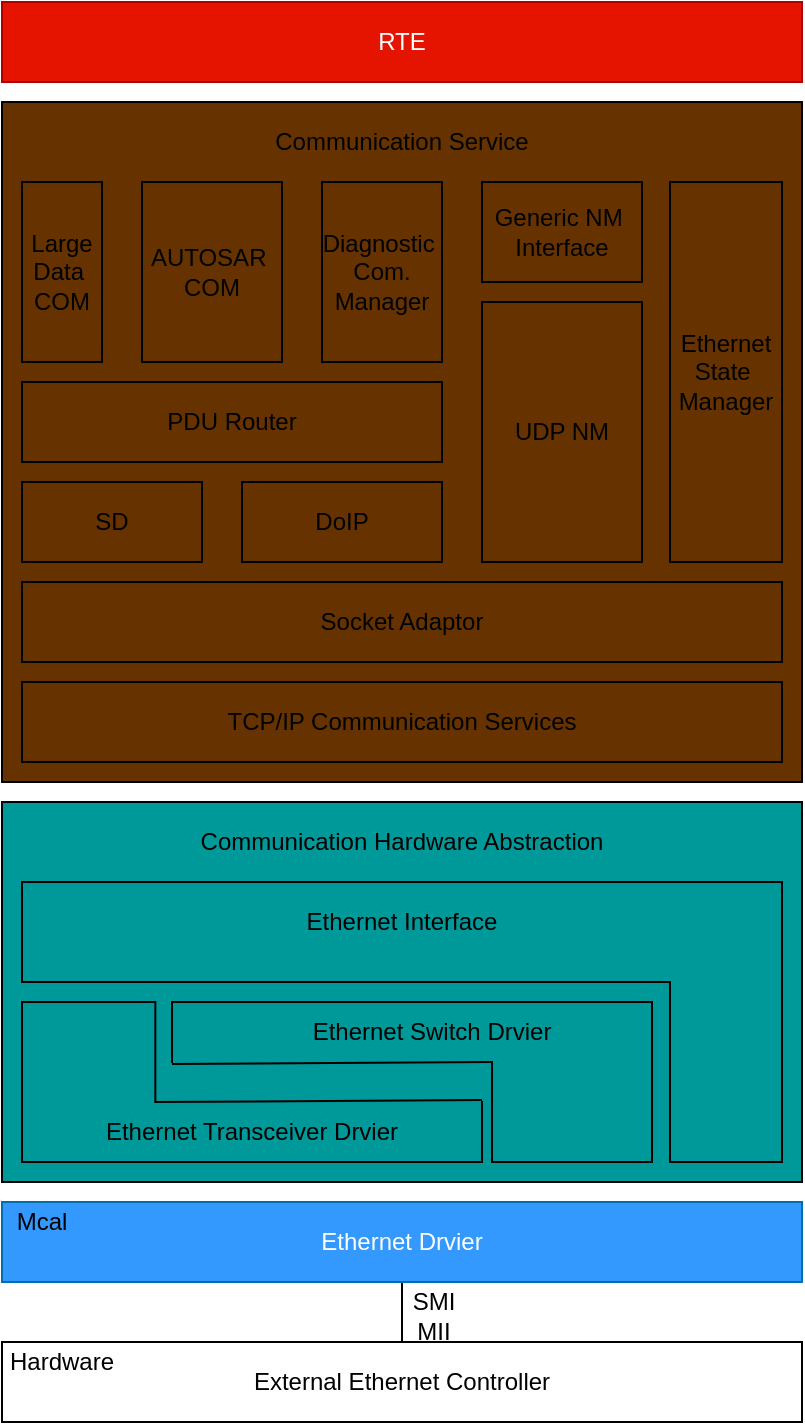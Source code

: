 <mxfile>
    <diagram id="7iLojW676JwXWUaHXiUE" name="Page-1">
        <mxGraphModel dx="916" dy="1878" grid="1" gridSize="10" guides="1" tooltips="1" connect="1" arrows="1" fold="1" page="1" pageScale="1" pageWidth="827" pageHeight="1169" math="0" shadow="0">
            <root>
                <mxCell id="0"/>
                <mxCell id="1" parent="0"/>
                <mxCell id="73" value="" style="rounded=0;whiteSpace=wrap;html=1;fillColor=#009999;" parent="1" vertex="1">
                    <mxGeometry x="80" y="120" width="400" height="190" as="geometry"/>
                </mxCell>
                <mxCell id="8" style="edgeStyle=orthogonalEdgeStyle;rounded=0;orthogonalLoop=1;jettySize=auto;html=1;exitX=0.5;exitY=1;exitDx=0;exitDy=0;entryX=0.5;entryY=0;entryDx=0;entryDy=0;endArrow=none;endFill=0;" parent="1" source="2" target="5" edge="1">
                    <mxGeometry relative="1" as="geometry"/>
                </mxCell>
                <mxCell id="2" value="&lt;span&gt;Ethernet Drvier&lt;/span&gt;" style="rounded=0;whiteSpace=wrap;html=1;strokeColor=#006EAF;fontColor=#ffffff;fillColor=#3399FF;" parent="1" vertex="1">
                    <mxGeometry x="80" y="320" width="400" height="40" as="geometry"/>
                </mxCell>
                <mxCell id="3" value="Mcal" style="text;html=1;strokeColor=none;fillColor=none;align=center;verticalAlign=middle;whiteSpace=wrap;rounded=0;" parent="1" vertex="1">
                    <mxGeometry x="80" y="320" width="40" height="20" as="geometry"/>
                </mxCell>
                <mxCell id="5" value="External Ethernet Controller" style="rounded=0;whiteSpace=wrap;html=1;" parent="1" vertex="1">
                    <mxGeometry x="80" y="390" width="400" height="40" as="geometry"/>
                </mxCell>
                <mxCell id="6" value="Hardware" style="text;html=1;strokeColor=none;fillColor=none;align=center;verticalAlign=middle;whiteSpace=wrap;rounded=0;" parent="1" vertex="1">
                    <mxGeometry x="90" y="390" width="40" height="20" as="geometry"/>
                </mxCell>
                <mxCell id="9" value="SMI MII" style="text;html=1;strokeColor=none;fillColor=none;align=center;verticalAlign=middle;whiteSpace=wrap;rounded=0;" parent="1" vertex="1">
                    <mxGeometry x="276" y="367" width="40" height="20" as="geometry"/>
                </mxCell>
                <mxCell id="12" value="" style="rounded=0;whiteSpace=wrap;html=1;fillColor=#663300;" parent="1" vertex="1">
                    <mxGeometry x="80" y="-230" width="400" height="340" as="geometry"/>
                </mxCell>
                <mxCell id="62" value="" style="group;rotation=-180;" parent="1" vertex="1" connectable="0">
                    <mxGeometry x="165" y="220" width="260" height="80.0" as="geometry"/>
                </mxCell>
                <mxCell id="61" value="" style="endArrow=none;html=1;entryX=1;entryY=0;entryDx=0;entryDy=0;exitX=0;exitY=0;exitDx=0;exitDy=0;" parent="62" source="60" edge="1">
                    <mxGeometry width="50" height="50" relative="1" as="geometry">
                        <mxPoint x="159" y="31" as="sourcePoint"/>
                        <mxPoint y="31" as="targetPoint"/>
                    </mxGeometry>
                </mxCell>
                <mxCell id="65" value="" style="group" parent="62" vertex="1" connectable="0">
                    <mxGeometry y="-1.421e-14" width="240" height="80.0" as="geometry"/>
                </mxCell>
                <mxCell id="59" value="" style="shape=partialRectangle;whiteSpace=wrap;html=1;bottom=1;right=1;left=1;top=0;fillColor=none;routingCenterX=-0.5;rotation=-180;flipV=0;" parent="65" vertex="1">
                    <mxGeometry y="1.421e-14" width="240" height="30" as="geometry"/>
                </mxCell>
                <mxCell id="60" value="" style="shape=partialRectangle;whiteSpace=wrap;html=1;bottom=1;right=1;left=1;top=0;fillColor=none;routingCenterX=-0.5;rotation=-360;" parent="65" vertex="1">
                    <mxGeometry x="160" y="30.0" width="80" height="50" as="geometry"/>
                </mxCell>
                <mxCell id="63" value="Ethernet Switch Drvier" style="text;html=1;strokeColor=none;fillColor=none;align=center;verticalAlign=middle;whiteSpace=wrap;rounded=0;" parent="65" vertex="1">
                    <mxGeometry x="50" y="5.0" width="160" height="20" as="geometry"/>
                </mxCell>
                <mxCell id="64" value="" style="group;" parent="1" vertex="1" connectable="0">
                    <mxGeometry x="90" y="220" width="230" height="80" as="geometry"/>
                </mxCell>
                <mxCell id="54" value="&lt;span&gt;Ethernet Transceiver Drvier&lt;/span&gt;" style="shape=partialRectangle;whiteSpace=wrap;html=1;bottom=1;right=1;left=1;top=0;fillColor=none;routingCenterX=-0.5;" parent="64" vertex="1">
                    <mxGeometry y="50" width="230" height="30" as="geometry"/>
                </mxCell>
                <mxCell id="55" value="" style="shape=partialRectangle;whiteSpace=wrap;html=1;bottom=1;right=1;left=1;top=0;fillColor=none;routingCenterX=-0.5;rotation=-180;" parent="64" vertex="1">
                    <mxGeometry width="66.67" height="50" as="geometry"/>
                </mxCell>
                <mxCell id="57" value="" style="endArrow=none;html=1;entryX=1;entryY=0;entryDx=0;entryDy=0;exitX=0;exitY=0;exitDx=0;exitDy=0;" parent="64" source="55" edge="1">
                    <mxGeometry width="50" height="50" relative="1" as="geometry">
                        <mxPoint x="77.625" y="49" as="sourcePoint"/>
                        <mxPoint x="230" y="49" as="targetPoint"/>
                    </mxGeometry>
                </mxCell>
                <mxCell id="66" value="" style="shape=partialRectangle;whiteSpace=wrap;html=1;bottom=1;right=1;left=1;top=0;fillColor=none;routingCenterX=-0.5;rotation=-180;" parent="1" vertex="1">
                    <mxGeometry x="90" y="160" width="380" height="50" as="geometry"/>
                </mxCell>
                <mxCell id="68" value="Ethernet Interface" style="text;html=1;strokeColor=none;fillColor=none;align=center;verticalAlign=middle;whiteSpace=wrap;rounded=0;" parent="1" vertex="1">
                    <mxGeometry x="220" y="170" width="120" height="20" as="geometry"/>
                </mxCell>
                <mxCell id="69" value="" style="shape=partialRectangle;whiteSpace=wrap;html=1;bottom=1;right=1;left=1;top=0;fillColor=none;routingCenterX=-0.5;" parent="1" vertex="1">
                    <mxGeometry x="414" y="210" width="56" height="90" as="geometry"/>
                </mxCell>
                <mxCell id="71" style="edgeStyle=orthogonalEdgeStyle;rounded=0;orthogonalLoop=1;jettySize=auto;html=1;exitX=1;exitY=0;exitDx=0;exitDy=0;endArrow=none;endFill=0;" parent="1" source="66" edge="1">
                    <mxGeometry relative="1" as="geometry">
                        <mxPoint x="414" y="210" as="targetPoint"/>
                        <Array as="points">
                            <mxPoint x="90" y="210"/>
                            <mxPoint x="90" y="210"/>
                        </Array>
                    </mxGeometry>
                </mxCell>
                <mxCell id="74" value="Communication Hardware Abstraction" style="text;html=1;strokeColor=none;fillColor=none;align=center;verticalAlign=middle;whiteSpace=wrap;rounded=0;" parent="1" vertex="1">
                    <mxGeometry x="165" y="130" width="230" height="20" as="geometry"/>
                </mxCell>
                <mxCell id="77" value="Communication Service" style="text;html=1;strokeColor=none;fillColor=none;align=center;verticalAlign=middle;whiteSpace=wrap;rounded=0;" parent="1" vertex="1">
                    <mxGeometry x="195" y="-220" width="170" height="20" as="geometry"/>
                </mxCell>
                <mxCell id="78" value="TCP/IP Communication Services" style="rounded=0;whiteSpace=wrap;html=1;fillColor=none;" parent="1" vertex="1">
                    <mxGeometry x="90" y="60" width="380" height="40" as="geometry"/>
                </mxCell>
                <mxCell id="79" value="Socket Adaptor" style="rounded=0;whiteSpace=wrap;html=1;fillColor=none;" parent="1" vertex="1">
                    <mxGeometry x="90" y="10" width="380" height="40" as="geometry"/>
                </mxCell>
                <mxCell id="80" value="PDU Router" style="rounded=0;whiteSpace=wrap;html=1;fillColor=none;" parent="1" vertex="1">
                    <mxGeometry x="90" y="-90" width="210" height="40" as="geometry"/>
                </mxCell>
                <mxCell id="81" value="&lt;div&gt;Large Data&amp;nbsp;&lt;/div&gt;&lt;div&gt;COM&lt;/div&gt;" style="rounded=0;whiteSpace=wrap;html=1;fillColor=none;" parent="1" vertex="1">
                    <mxGeometry x="90" y="-190" width="40" height="90" as="geometry"/>
                </mxCell>
                <mxCell id="82" value="&lt;div&gt;AUTOSAR&amp;nbsp;&lt;/div&gt;&lt;div&gt;COM&lt;/div&gt;" style="rounded=0;whiteSpace=wrap;html=1;fillColor=none;" parent="1" vertex="1">
                    <mxGeometry x="150" y="-190" width="70" height="90" as="geometry"/>
                </mxCell>
                <mxCell id="83" value="&lt;div&gt;Diagnostic&amp;nbsp;&lt;/div&gt;&lt;div&gt;Com. Manager&lt;/div&gt;" style="rounded=0;whiteSpace=wrap;html=1;fillColor=none;" parent="1" vertex="1">
                    <mxGeometry x="240" y="-190" width="60" height="90" as="geometry"/>
                </mxCell>
                <mxCell id="85" value="&lt;div&gt;Generic NM&amp;nbsp;&lt;/div&gt;&lt;div&gt;Interface&lt;/div&gt;" style="rounded=0;whiteSpace=wrap;html=1;fillColor=none;" parent="1" vertex="1">
                    <mxGeometry x="320" y="-190" width="80" height="50" as="geometry"/>
                </mxCell>
                <mxCell id="87" value="&lt;div&gt;Ethernet&lt;/div&gt;&lt;div&gt;State&amp;nbsp;&lt;/div&gt;&lt;div&gt;Manager&lt;/div&gt;" style="rounded=0;whiteSpace=wrap;html=1;fillColor=none;" parent="1" vertex="1">
                    <mxGeometry x="414" y="-190" width="56" height="190" as="geometry"/>
                </mxCell>
                <mxCell id="88" value="SD" style="rounded=0;whiteSpace=wrap;html=1;fillColor=none;" parent="1" vertex="1">
                    <mxGeometry x="90" y="-40" width="90" height="40" as="geometry"/>
                </mxCell>
                <mxCell id="89" value="DoIP" style="rounded=0;whiteSpace=wrap;html=1;fillColor=none;" parent="1" vertex="1">
                    <mxGeometry x="200" y="-40" width="100" height="40" as="geometry"/>
                </mxCell>
                <mxCell id="90" value="&lt;span&gt;UDP NM&lt;/span&gt;" style="rounded=0;whiteSpace=wrap;html=1;fillColor=#663300;" parent="1" vertex="1">
                    <mxGeometry x="320" y="-130" width="80" height="130" as="geometry"/>
                </mxCell>
                <mxCell id="91" value="RTE" style="rounded=0;whiteSpace=wrap;html=1;fillColor=#e51400;strokeColor=#B20000;fontColor=#ffffff;" parent="1" vertex="1">
                    <mxGeometry x="80" y="-280" width="400" height="40" as="geometry"/>
                </mxCell>
            </root>
        </mxGraphModel>
    </diagram>
    <diagram id="larw30alOFT5n53_D4Em" name="Page-2">
        <mxGraphModel dx="1078" dy="834" grid="1" gridSize="10" guides="1" tooltips="1" connect="1" arrows="1" fold="1" page="1" pageScale="1" pageWidth="827" pageHeight="1169" math="0" shadow="0">
            <root>
                <mxCell id="DIUh1twM4FzP41Bn47-0-0"/>
                <mxCell id="DIUh1twM4FzP41Bn47-0-1" parent="DIUh1twM4FzP41Bn47-0-0"/>
                <mxCell id="n5K2KYwe8K68d8JaNF-x-29" value="" style="group" parent="DIUh1twM4FzP41Bn47-0-1" vertex="1" connectable="0">
                    <mxGeometry x="240" y="180" width="400" height="750" as="geometry"/>
                </mxCell>
                <mxCell id="n5K2KYwe8K68d8JaNF-x-0" value="" style="rounded=0;whiteSpace=wrap;html=1;fillColor=#FF7C80;strokeColor=none;" parent="n5K2KYwe8K68d8JaNF-x-29" vertex="1">
                    <mxGeometry y="490" width="400" height="140" as="geometry"/>
                </mxCell>
                <mxCell id="n5K2KYwe8K68d8JaNF-x-2" value="&lt;span&gt;&lt;font color=&quot;#000000&quot;&gt;Ethernet Drvier&lt;/font&gt;&lt;/span&gt;" style="rounded=0;whiteSpace=wrap;html=1;fontColor=#ffffff;fillColor=#808080;strokeColor=none;" parent="n5K2KYwe8K68d8JaNF-x-29" vertex="1">
                    <mxGeometry y="640" width="400" height="40" as="geometry"/>
                </mxCell>
                <mxCell id="n5K2KYwe8K68d8JaNF-x-3" value="&lt;font color=&quot;#000000&quot;&gt;Mcal&lt;/font&gt;" style="text;html=1;strokeColor=none;fillColor=none;align=center;verticalAlign=middle;whiteSpace=wrap;rounded=0;" parent="n5K2KYwe8K68d8JaNF-x-29" vertex="1">
                    <mxGeometry y="640" width="40" height="20" as="geometry"/>
                </mxCell>
                <mxCell id="n5K2KYwe8K68d8JaNF-x-4" value="&lt;font color=&quot;#ffffff&quot;&gt;External Ethernet Controller&lt;/font&gt;" style="rounded=0;whiteSpace=wrap;html=1;fillColor=#000000;strokeColor=none;" parent="n5K2KYwe8K68d8JaNF-x-29" vertex="1">
                    <mxGeometry y="710" width="400" height="40" as="geometry"/>
                </mxCell>
                <mxCell id="n5K2KYwe8K68d8JaNF-x-1" style="edgeStyle=orthogonalEdgeStyle;rounded=0;orthogonalLoop=1;jettySize=auto;html=1;exitX=0.5;exitY=1;exitDx=0;exitDy=0;entryX=0.5;entryY=0;entryDx=0;entryDy=0;endArrow=none;endFill=0;" parent="n5K2KYwe8K68d8JaNF-x-29" source="n5K2KYwe8K68d8JaNF-x-2" target="n5K2KYwe8K68d8JaNF-x-4" edge="1">
                    <mxGeometry relative="1" as="geometry"/>
                </mxCell>
                <mxCell id="n5K2KYwe8K68d8JaNF-x-5" value="&lt;font color=&quot;#ffffff&quot;&gt;Hardware&lt;/font&gt;" style="text;html=1;strokeColor=none;fillColor=none;align=center;verticalAlign=middle;whiteSpace=wrap;rounded=0;" parent="n5K2KYwe8K68d8JaNF-x-29" vertex="1">
                    <mxGeometry x="10" y="710" width="40" height="20" as="geometry"/>
                </mxCell>
                <mxCell id="n5K2KYwe8K68d8JaNF-x-6" value="&lt;font color=&quot;#009999&quot;&gt;SMI MII&lt;/font&gt;" style="text;html=1;strokeColor=none;fillColor=none;align=center;verticalAlign=middle;whiteSpace=wrap;rounded=0;" parent="n5K2KYwe8K68d8JaNF-x-29" vertex="1">
                    <mxGeometry x="196" y="687" width="40" height="20" as="geometry"/>
                </mxCell>
                <mxCell id="n5K2KYwe8K68d8JaNF-x-7" value="" style="rounded=0;whiteSpace=wrap;html=1;fillColor=#00CC99;strokeColor=none;" parent="n5K2KYwe8K68d8JaNF-x-29" vertex="1">
                    <mxGeometry y="50" width="400" height="430" as="geometry"/>
                </mxCell>
                <mxCell id="n5K2KYwe8K68d8JaNF-x-8" value="Communication Hardware Abstraction" style="text;html=1;strokeColor=none;fillColor=none;align=center;verticalAlign=middle;whiteSpace=wrap;rounded=0;fontColor=#000000;" parent="n5K2KYwe8K68d8JaNF-x-29" vertex="1">
                    <mxGeometry x="85" y="500" width="230" height="20" as="geometry"/>
                </mxCell>
                <mxCell id="n5K2KYwe8K68d8JaNF-x-9" value="Communication Service" style="text;html=1;strokeColor=none;fillColor=none;align=center;verticalAlign=middle;whiteSpace=wrap;rounded=0;" parent="n5K2KYwe8K68d8JaNF-x-29" vertex="1">
                    <mxGeometry x="115" y="60" width="170" height="20" as="geometry"/>
                </mxCell>
                <mxCell id="n5K2KYwe8K68d8JaNF-x-10" value="" style="rounded=0;whiteSpace=wrap;html=1;fillColor=#9999FF;strokeColor=none;" parent="n5K2KYwe8K68d8JaNF-x-29" vertex="1">
                    <mxGeometry x="10" y="340" width="380" height="130" as="geometry"/>
                </mxCell>
                <mxCell id="n5K2KYwe8K68d8JaNF-x-11" value="Socket Adaptor" style="rounded=0;whiteSpace=wrap;html=1;fillColor=#CCCCFF;fontColor=#000000;strokeColor=none;" parent="n5K2KYwe8K68d8JaNF-x-29" vertex="1">
                    <mxGeometry x="10" y="290" width="380" height="40" as="geometry"/>
                </mxCell>
                <mxCell id="n5K2KYwe8K68d8JaNF-x-12" value="PDU Router" style="rounded=0;whiteSpace=wrap;html=1;fillColor=#CCCCFF;fontColor=#000000;strokeColor=none;" parent="n5K2KYwe8K68d8JaNF-x-29" vertex="1">
                    <mxGeometry x="10" y="190" width="210" height="40" as="geometry"/>
                </mxCell>
                <mxCell id="n5K2KYwe8K68d8JaNF-x-13" value="&lt;div&gt;Large Data&amp;nbsp;&lt;/div&gt;&lt;div&gt;COM&lt;/div&gt;" style="rounded=0;whiteSpace=wrap;html=1;fillColor=#CCCCFF;fontColor=#000000;strokeColor=none;" parent="n5K2KYwe8K68d8JaNF-x-29" vertex="1">
                    <mxGeometry x="10" y="90" width="40" height="90" as="geometry"/>
                </mxCell>
                <mxCell id="n5K2KYwe8K68d8JaNF-x-14" value="&lt;div&gt;AUTOSAR&amp;nbsp;&lt;/div&gt;&lt;div&gt;COM&lt;/div&gt;" style="rounded=0;whiteSpace=wrap;html=1;fillColor=#CCCCFF;fontColor=#000000;strokeColor=none;" parent="n5K2KYwe8K68d8JaNF-x-29" vertex="1">
                    <mxGeometry x="70" y="90" width="70" height="90" as="geometry"/>
                </mxCell>
                <mxCell id="n5K2KYwe8K68d8JaNF-x-15" value="&lt;div&gt;Diagnostic&amp;nbsp;&lt;/div&gt;&lt;div&gt;Com. Manager&lt;/div&gt;" style="rounded=0;whiteSpace=wrap;html=1;fillColor=#CCCCFF;fontColor=#000000;strokeColor=none;" parent="n5K2KYwe8K68d8JaNF-x-29" vertex="1">
                    <mxGeometry x="160" y="90" width="60" height="90" as="geometry"/>
                </mxCell>
                <mxCell id="n5K2KYwe8K68d8JaNF-x-16" value="&lt;div&gt;Generic NM&amp;nbsp;&lt;/div&gt;&lt;div&gt;Interface&lt;/div&gt;" style="rounded=0;whiteSpace=wrap;html=1;fillColor=#CCCCFF;fontColor=#000000;strokeColor=none;" parent="n5K2KYwe8K68d8JaNF-x-29" vertex="1">
                    <mxGeometry x="240" y="90" width="80" height="50" as="geometry"/>
                </mxCell>
                <mxCell id="n5K2KYwe8K68d8JaNF-x-17" value="&lt;div&gt;Ethernet&lt;/div&gt;&lt;div&gt;State&amp;nbsp;&lt;/div&gt;&lt;div&gt;Manager&lt;/div&gt;" style="rounded=0;whiteSpace=wrap;html=1;fillColor=#CCCCFF;fontColor=#000000;strokeColor=none;" parent="n5K2KYwe8K68d8JaNF-x-29" vertex="1">
                    <mxGeometry x="334" y="90" width="56" height="190" as="geometry"/>
                </mxCell>
                <mxCell id="n5K2KYwe8K68d8JaNF-x-18" value="SD" style="rounded=0;whiteSpace=wrap;html=1;fillColor=#CCCCFF;fontColor=#000000;strokeColor=none;" parent="n5K2KYwe8K68d8JaNF-x-29" vertex="1">
                    <mxGeometry x="10" y="240" width="90" height="40" as="geometry"/>
                </mxCell>
                <mxCell id="n5K2KYwe8K68d8JaNF-x-19" value="DoIP" style="rounded=0;whiteSpace=wrap;html=1;fillColor=#CCCCFF;fontColor=#000000;strokeColor=none;" parent="n5K2KYwe8K68d8JaNF-x-29" vertex="1">
                    <mxGeometry x="120" y="240" width="100" height="40" as="geometry"/>
                </mxCell>
                <mxCell id="n5K2KYwe8K68d8JaNF-x-20" value="&lt;span&gt;UDP NM&lt;/span&gt;" style="rounded=0;whiteSpace=wrap;html=1;fillColor=#CCCCFF;fontColor=#000000;strokeColor=none;" parent="n5K2KYwe8K68d8JaNF-x-29" vertex="1">
                    <mxGeometry x="240" y="150" width="80" height="130" as="geometry"/>
                </mxCell>
                <mxCell id="n5K2KYwe8K68d8JaNF-x-21" value="RTE" style="rounded=0;whiteSpace=wrap;html=1;fillColor=#e51400;strokeColor=#B20000;fontColor=#ffffff;" parent="n5K2KYwe8K68d8JaNF-x-29" vertex="1">
                    <mxGeometry width="400" height="40" as="geometry"/>
                </mxCell>
                <mxCell id="n5K2KYwe8K68d8JaNF-x-22" value="Ethernet Switch Drvier" style="rounded=0;whiteSpace=wrap;html=1;fillColor=#CCCCFF;fontColor=#000000;strokeColor=none;" parent="n5K2KYwe8K68d8JaNF-x-29" vertex="1">
                    <mxGeometry x="210" y="580" width="180" height="40" as="geometry"/>
                </mxCell>
                <mxCell id="n5K2KYwe8K68d8JaNF-x-23" value="&lt;span&gt;Ethernet Transceiver Drvier&lt;/span&gt;" style="rounded=0;whiteSpace=wrap;html=1;fillColor=#CCCCFF;fontColor=#000000;strokeColor=none;" parent="n5K2KYwe8K68d8JaNF-x-29" vertex="1">
                    <mxGeometry x="10" y="580" width="180" height="40" as="geometry"/>
                </mxCell>
                <mxCell id="n5K2KYwe8K68d8JaNF-x-24" value="&lt;span&gt;Ethernet Interface&lt;/span&gt;" style="rounded=0;whiteSpace=wrap;html=1;fillColor=#CCCCFF;fontColor=#000000;strokeColor=none;" parent="n5K2KYwe8K68d8JaNF-x-29" vertex="1">
                    <mxGeometry x="10" y="520" width="380" height="45" as="geometry"/>
                </mxCell>
                <mxCell id="n5K2KYwe8K68d8JaNF-x-25" value="IP(ARP,ICMP)" style="rounded=0;whiteSpace=wrap;html=1;fillColor=#CCCCFF;fontColor=#000000;strokeColor=none;" parent="n5K2KYwe8K68d8JaNF-x-29" vertex="1">
                    <mxGeometry x="20" y="420" width="360" height="40" as="geometry"/>
                </mxCell>
                <mxCell id="n5K2KYwe8K68d8JaNF-x-26" value="TCP" style="rounded=0;whiteSpace=wrap;html=1;fillColor=#CCCCFF;fontColor=#000000;strokeColor=none;" parent="n5K2KYwe8K68d8JaNF-x-29" vertex="1">
                    <mxGeometry x="20" y="370" width="170" height="40" as="geometry"/>
                </mxCell>
                <mxCell id="n5K2KYwe8K68d8JaNF-x-27" value="UDP" style="rounded=0;whiteSpace=wrap;html=1;fillColor=#CCCCFF;fontColor=#000000;strokeColor=none;" parent="n5K2KYwe8K68d8JaNF-x-29" vertex="1">
                    <mxGeometry x="210" y="370" width="170" height="40" as="geometry"/>
                </mxCell>
                <mxCell id="n5K2KYwe8K68d8JaNF-x-28" value="&lt;br&gt;&lt;br&gt;&lt;span style=&quot;font-family: &amp;#34;helvetica&amp;#34;&quot;&gt;TCP/IP Communication Services&lt;/span&gt;" style="text;html=1;strokeColor=none;fillColor=none;align=center;verticalAlign=middle;whiteSpace=wrap;rounded=0;fontColor=#000000;" parent="n5K2KYwe8K68d8JaNF-x-29" vertex="1">
                    <mxGeometry x="105" y="330" width="190" height="20" as="geometry"/>
                </mxCell>
                <mxCell id="ley6-sSNbE-yPjUcOKww-0" value="&lt;font style=&quot;font-size: 18px&quot;&gt;应用层&lt;/font&gt;" style="rounded=0;whiteSpace=wrap;html=1;fillColor=#4D4D4D;strokeColor=none;fontColor=#FFFFFF;" vertex="1" parent="DIUh1twM4FzP41Bn47-0-1">
                    <mxGeometry x="760" y="270" width="200" height="50" as="geometry"/>
                </mxCell>
                <mxCell id="ley6-sSNbE-yPjUcOKww-1" value="传输层" style="rounded=0;whiteSpace=wrap;html=1;fontSize=18;fillColor=#4D4D4D;strokeColor=none;fontColor=#FFFFFF;" vertex="1" parent="DIUh1twM4FzP41Bn47-0-1">
                    <mxGeometry x="760" y="440" width="200" height="50" as="geometry"/>
                </mxCell>
                <mxCell id="ley6-sSNbE-yPjUcOKww-2" value="网络层" style="rounded=0;whiteSpace=wrap;html=1;fontSize=18;fillColor=#4D4D4D;strokeColor=none;fontColor=#FFFFFF;" vertex="1" parent="DIUh1twM4FzP41Bn47-0-1">
                    <mxGeometry x="760" y="610" width="200" height="50" as="geometry"/>
                </mxCell>
                <mxCell id="ley6-sSNbE-yPjUcOKww-3" value="数据链路层" style="rounded=0;whiteSpace=wrap;html=1;fontSize=18;fillColor=#4D4D4D;strokeColor=none;fontColor=#FFFFFF;" vertex="1" parent="DIUh1twM4FzP41Bn47-0-1">
                    <mxGeometry x="760" y="760" width="200" height="50" as="geometry"/>
                </mxCell>
                <mxCell id="ley6-sSNbE-yPjUcOKww-4" value="物理层" style="rounded=0;whiteSpace=wrap;html=1;fontSize=18;strokeColor=none;fillColor=#4D4D4D;fontColor=#FFFFFF;" vertex="1" parent="DIUh1twM4FzP41Bn47-0-1">
                    <mxGeometry x="760" y="880" width="200" height="50" as="geometry"/>
                </mxCell>
                <mxCell id="ley6-sSNbE-yPjUcOKww-6" value="" style="endArrow=none;html=1;fontSize=18;entryX=0;entryY=0;entryDx=0;entryDy=0;exitX=1;exitY=0;exitDx=0;exitDy=0;strokeColor=#000000;" edge="1" parent="DIUh1twM4FzP41Bn47-0-1" source="n5K2KYwe8K68d8JaNF-x-21" target="ley6-sSNbE-yPjUcOKww-0">
                    <mxGeometry width="50" height="50" relative="1" as="geometry">
                        <mxPoint x="710" y="470" as="sourcePoint"/>
                        <mxPoint x="760" y="420" as="targetPoint"/>
                    </mxGeometry>
                </mxCell>
                <mxCell id="ley6-sSNbE-yPjUcOKww-8" value="" style="endArrow=none;html=1;fontSize=18;entryX=0;entryY=1;entryDx=0;entryDy=0;exitX=1;exitY=1;exitDx=0;exitDy=0;strokeColor=#000000;" edge="1" parent="DIUh1twM4FzP41Bn47-0-1" source="n5K2KYwe8K68d8JaNF-x-11" target="ley6-sSNbE-yPjUcOKww-0">
                    <mxGeometry width="50" height="50" relative="1" as="geometry">
                        <mxPoint x="710" y="470" as="sourcePoint"/>
                        <mxPoint x="760" y="420" as="targetPoint"/>
                    </mxGeometry>
                </mxCell>
                <mxCell id="ley6-sSNbE-yPjUcOKww-9" value="" style="endArrow=none;html=1;fontSize=18;entryX=0;entryY=0;entryDx=0;entryDy=0;exitX=1;exitY=0;exitDx=0;exitDy=0;strokeColor=#000000;" edge="1" parent="DIUh1twM4FzP41Bn47-0-1" source="n5K2KYwe8K68d8JaNF-x-27" target="ley6-sSNbE-yPjUcOKww-1">
                    <mxGeometry width="50" height="50" relative="1" as="geometry">
                        <mxPoint x="710" y="470" as="sourcePoint"/>
                        <mxPoint x="760" y="420" as="targetPoint"/>
                    </mxGeometry>
                </mxCell>
                <mxCell id="ley6-sSNbE-yPjUcOKww-10" value="" style="endArrow=none;html=1;fontSize=18;exitX=0;exitY=1;exitDx=0;exitDy=0;entryX=1;entryY=1;entryDx=0;entryDy=0;strokeColor=#000000;" edge="1" parent="DIUh1twM4FzP41Bn47-0-1" source="ley6-sSNbE-yPjUcOKww-1" target="n5K2KYwe8K68d8JaNF-x-27">
                    <mxGeometry width="50" height="50" relative="1" as="geometry">
                        <mxPoint x="710" y="470" as="sourcePoint"/>
                        <mxPoint x="760" y="420" as="targetPoint"/>
                    </mxGeometry>
                </mxCell>
                <mxCell id="ley6-sSNbE-yPjUcOKww-11" value="" style="endArrow=none;html=1;fontSize=18;exitX=1;exitY=0;exitDx=0;exitDy=0;entryX=0;entryY=0;entryDx=0;entryDy=0;strokeColor=#000000;" edge="1" parent="DIUh1twM4FzP41Bn47-0-1" source="n5K2KYwe8K68d8JaNF-x-25" target="ley6-sSNbE-yPjUcOKww-2">
                    <mxGeometry width="50" height="50" relative="1" as="geometry">
                        <mxPoint x="710" y="710" as="sourcePoint"/>
                        <mxPoint x="760" y="660" as="targetPoint"/>
                    </mxGeometry>
                </mxCell>
                <mxCell id="ley6-sSNbE-yPjUcOKww-12" value="" style="endArrow=none;html=1;fontSize=18;entryX=0;entryY=1;entryDx=0;entryDy=0;exitX=1;exitY=1;exitDx=0;exitDy=0;strokeColor=#000000;" edge="1" parent="DIUh1twM4FzP41Bn47-0-1" source="n5K2KYwe8K68d8JaNF-x-25" target="ley6-sSNbE-yPjUcOKww-2">
                    <mxGeometry width="50" height="50" relative="1" as="geometry">
                        <mxPoint x="710" y="710" as="sourcePoint"/>
                        <mxPoint x="750" y="680" as="targetPoint"/>
                    </mxGeometry>
                </mxCell>
                <mxCell id="ley6-sSNbE-yPjUcOKww-13" value="" style="endArrow=none;html=1;fontSize=18;exitX=1;exitY=0;exitDx=0;exitDy=0;entryX=0;entryY=0;entryDx=0;entryDy=0;strokeColor=#000000;" edge="1" parent="DIUh1twM4FzP41Bn47-0-1" source="n5K2KYwe8K68d8JaNF-x-0" target="ley6-sSNbE-yPjUcOKww-3">
                    <mxGeometry width="50" height="50" relative="1" as="geometry">
                        <mxPoint x="710" y="710" as="sourcePoint"/>
                        <mxPoint x="760" y="660" as="targetPoint"/>
                    </mxGeometry>
                </mxCell>
                <mxCell id="ley6-sSNbE-yPjUcOKww-14" value="" style="endArrow=none;html=1;fontSize=18;exitX=1;exitY=1;exitDx=0;exitDy=0;entryX=0;entryY=1;entryDx=0;entryDy=0;strokeColor=#000000;" edge="1" parent="DIUh1twM4FzP41Bn47-0-1" source="n5K2KYwe8K68d8JaNF-x-2" target="ley6-sSNbE-yPjUcOKww-3">
                    <mxGeometry width="50" height="50" relative="1" as="geometry">
                        <mxPoint x="710" y="590" as="sourcePoint"/>
                        <mxPoint x="760" y="540" as="targetPoint"/>
                    </mxGeometry>
                </mxCell>
                <mxCell id="ley6-sSNbE-yPjUcOKww-15" value="" style="endArrow=none;html=1;fontSize=18;exitX=1;exitY=1;exitDx=0;exitDy=0;entryX=0;entryY=1;entryDx=0;entryDy=0;strokeColor=#000000;" edge="1" parent="DIUh1twM4FzP41Bn47-0-1" source="n5K2KYwe8K68d8JaNF-x-4" target="ley6-sSNbE-yPjUcOKww-4">
                    <mxGeometry width="50" height="50" relative="1" as="geometry">
                        <mxPoint x="710" y="590" as="sourcePoint"/>
                        <mxPoint x="760" y="540" as="targetPoint"/>
                    </mxGeometry>
                </mxCell>
                <mxCell id="ley6-sSNbE-yPjUcOKww-16" value="" style="endArrow=none;html=1;fontSize=18;exitX=1;exitY=0;exitDx=0;exitDy=0;entryX=0;entryY=0;entryDx=0;entryDy=0;strokeColor=#000000;" edge="1" parent="DIUh1twM4FzP41Bn47-0-1" source="n5K2KYwe8K68d8JaNF-x-4" target="ley6-sSNbE-yPjUcOKww-4">
                    <mxGeometry width="50" height="50" relative="1" as="geometry">
                        <mxPoint x="710" y="590" as="sourcePoint"/>
                        <mxPoint x="760" y="540" as="targetPoint"/>
                    </mxGeometry>
                </mxCell>
            </root>
        </mxGraphModel>
    </diagram>
    <diagram id="dCYrUzpP0h1U5rgmp7rN" name="Page-3">
        <mxGraphModel dx="632" dy="489" grid="1" gridSize="10" guides="1" tooltips="1" connect="1" arrows="1" fold="1" page="1" pageScale="1" pageWidth="827" pageHeight="1169" math="0" shadow="0">
            <root>
                <mxCell id="gu_V6eO_BE_0CGy3vbDG-0"/>
                <mxCell id="gu_V6eO_BE_0CGy3vbDG-1" parent="gu_V6eO_BE_0CGy3vbDG-0"/>
                <mxCell id="gu_V6eO_BE_0CGy3vbDG-20" style="edgeStyle=orthogonalEdgeStyle;rounded=0;orthogonalLoop=1;jettySize=auto;html=1;exitX=0.5;exitY=1;exitDx=0;exitDy=0;entryX=0.5;entryY=0;entryDx=0;entryDy=0;fontSize=18;fontColor=#FFFFFF;strokeColor=#00335D;startArrow=classic;startFill=1;" edge="1" parent="gu_V6eO_BE_0CGy3vbDG-1" source="gu_V6eO_BE_0CGy3vbDG-2" target="gu_V6eO_BE_0CGy3vbDG-3">
                    <mxGeometry relative="1" as="geometry"/>
                </mxCell>
                <mxCell id="gu_V6eO_BE_0CGy3vbDG-2" value="&lt;font style=&quot;font-size: 22px&quot; color=&quot;#000000&quot;&gt;μc&lt;/font&gt;" style="rounded=0;whiteSpace=wrap;html=1;fontSize=18;fontColor=#FFFFFF;strokeColor=#000000;fillColor=#F2F2F2;" vertex="1" parent="gu_V6eO_BE_0CGy3vbDG-1">
                    <mxGeometry x="260" y="240" width="360" height="40" as="geometry"/>
                </mxCell>
                <mxCell id="gu_V6eO_BE_0CGy3vbDG-3" value="" style="rounded=0;whiteSpace=wrap;html=1;fontSize=18;fontColor=#FFFFFF;fillColor=#f2f2f2;strokeColor=#000000;" vertex="1" parent="gu_V6eO_BE_0CGy3vbDG-1">
                    <mxGeometry x="260" y="320" width="360" height="180" as="geometry"/>
                </mxCell>
                <mxCell id="gu_V6eO_BE_0CGy3vbDG-4" value="PHY" style="rounded=0;whiteSpace=wrap;html=1;fontSize=18;fillColor=none;strokeWidth=1;fontColor=#000000;strokeColor=#000000;" vertex="1" parent="gu_V6eO_BE_0CGy3vbDG-1">
                    <mxGeometry x="280" y="400" width="70" height="60" as="geometry"/>
                </mxCell>
                <mxCell id="gu_V6eO_BE_0CGy3vbDG-17" style="edgeStyle=orthogonalEdgeStyle;rounded=0;orthogonalLoop=1;jettySize=auto;html=1;exitX=0.5;exitY=1;exitDx=0;exitDy=0;entryX=0.5;entryY=0;entryDx=0;entryDy=0;fontSize=18;fontColor=#FFFFFF;strokeColor=#00335D;startArrow=classic;startFill=1;" edge="1" parent="gu_V6eO_BE_0CGy3vbDG-1" source="gu_V6eO_BE_0CGy3vbDG-5" target="gu_V6eO_BE_0CGy3vbDG-13">
                    <mxGeometry relative="1" as="geometry"/>
                </mxCell>
                <mxCell id="gu_V6eO_BE_0CGy3vbDG-5" value="PHY" style="rounded=0;whiteSpace=wrap;html=1;fontSize=18;strokeWidth=1;fillColor=none;fontColor=#000000;strokeColor=#000000;" vertex="1" parent="gu_V6eO_BE_0CGy3vbDG-1">
                    <mxGeometry x="364" y="400" width="70" height="60" as="geometry"/>
                </mxCell>
                <mxCell id="gu_V6eO_BE_0CGy3vbDG-18" style="edgeStyle=orthogonalEdgeStyle;rounded=0;orthogonalLoop=1;jettySize=auto;html=1;exitX=0.5;exitY=1;exitDx=0;exitDy=0;entryX=0.5;entryY=0;entryDx=0;entryDy=0;fontSize=18;fontColor=#FFFFFF;strokeColor=#00335d;startArrow=classic;startFill=1;" edge="1" parent="gu_V6eO_BE_0CGy3vbDG-1" source="gu_V6eO_BE_0CGy3vbDG-6" target="gu_V6eO_BE_0CGy3vbDG-14">
                    <mxGeometry relative="1" as="geometry"/>
                </mxCell>
                <mxCell id="gu_V6eO_BE_0CGy3vbDG-6" value="PHY" style="rounded=0;whiteSpace=wrap;html=1;fontSize=18;strokeWidth=1;fillColor=none;fontColor=#000000;strokeColor=#000000;" vertex="1" parent="gu_V6eO_BE_0CGy3vbDG-1">
                    <mxGeometry x="450" y="400" width="70" height="60" as="geometry"/>
                </mxCell>
                <mxCell id="gu_V6eO_BE_0CGy3vbDG-19" style="edgeStyle=orthogonalEdgeStyle;rounded=0;orthogonalLoop=1;jettySize=auto;html=1;exitX=0.5;exitY=1;exitDx=0;exitDy=0;entryX=0.5;entryY=0;entryDx=0;entryDy=0;fontSize=18;fontColor=#FFFFFF;strokeColor=#00335d;startArrow=classic;startFill=1;" edge="1" parent="gu_V6eO_BE_0CGy3vbDG-1" source="gu_V6eO_BE_0CGy3vbDG-7" target="gu_V6eO_BE_0CGy3vbDG-15">
                    <mxGeometry relative="1" as="geometry"/>
                </mxCell>
                <mxCell id="gu_V6eO_BE_0CGy3vbDG-7" value="PHY" style="rounded=0;whiteSpace=wrap;html=1;fontSize=18;strokeWidth=1;fillColor=none;fontColor=#000000;strokeColor=#000000;" vertex="1" parent="gu_V6eO_BE_0CGy3vbDG-1">
                    <mxGeometry x="530" y="400" width="70" height="60" as="geometry"/>
                </mxCell>
                <mxCell id="gu_V6eO_BE_0CGy3vbDG-9" value="" style="rounded=0;whiteSpace=wrap;html=1;fontSize=18;fontColor=#FFFFFF;fillColor=none;strokeColor=#000000;" vertex="1" parent="gu_V6eO_BE_0CGy3vbDG-1">
                    <mxGeometry x="307.5" y="490" width="15" height="10" as="geometry"/>
                </mxCell>
                <mxCell id="gu_V6eO_BE_0CGy3vbDG-13" value="" style="rounded=0;whiteSpace=wrap;html=1;fontSize=18;fontColor=#FFFFFF;fillColor=none;strokeColor=#000000;" vertex="1" parent="gu_V6eO_BE_0CGy3vbDG-1">
                    <mxGeometry x="391.5" y="490" width="15" height="10" as="geometry"/>
                </mxCell>
                <mxCell id="gu_V6eO_BE_0CGy3vbDG-14" value="" style="rounded=0;whiteSpace=wrap;html=1;fontSize=18;fontColor=#FFFFFF;fillColor=none;strokeColor=#000000;" vertex="1" parent="gu_V6eO_BE_0CGy3vbDG-1">
                    <mxGeometry x="477.5" y="490" width="15" height="10" as="geometry"/>
                </mxCell>
                <mxCell id="gu_V6eO_BE_0CGy3vbDG-15" value="" style="rounded=0;whiteSpace=wrap;html=1;fontSize=18;fontColor=#FFFFFF;fillColor=none;strokeColor=#000000;" vertex="1" parent="gu_V6eO_BE_0CGy3vbDG-1">
                    <mxGeometry x="557.5" y="490" width="15" height="10" as="geometry"/>
                </mxCell>
                <mxCell id="gu_V6eO_BE_0CGy3vbDG-16" value="" style="endArrow=classic;html=1;fontSize=18;fontColor=#FFFFFF;exitX=0.5;exitY=1;exitDx=0;exitDy=0;entryX=0.5;entryY=0;entryDx=0;entryDy=0;strokeColor=#00335d;startArrow=classic;startFill=1;" edge="1" parent="gu_V6eO_BE_0CGy3vbDG-1" source="gu_V6eO_BE_0CGy3vbDG-4" target="gu_V6eO_BE_0CGy3vbDG-9">
                    <mxGeometry width="50" height="50" relative="1" as="geometry">
                        <mxPoint x="350" y="480" as="sourcePoint"/>
                        <mxPoint x="400" y="430" as="targetPoint"/>
                    </mxGeometry>
                </mxCell>
                <mxCell id="gu_V6eO_BE_0CGy3vbDG-21" value="&lt;font color=&quot;#000000&quot;&gt;MII&lt;/font&gt;" style="text;html=1;align=center;verticalAlign=middle;resizable=0;points=[];autosize=1;strokeColor=none;fontSize=18;fontColor=#FFFFFF;" vertex="1" parent="gu_V6eO_BE_0CGy3vbDG-1">
                    <mxGeometry x="394" y="290" width="40" height="30" as="geometry"/>
                </mxCell>
                <mxCell id="gu_V6eO_BE_0CGy3vbDG-22" value="SMI" style="text;html=1;align=center;verticalAlign=middle;resizable=0;points=[];autosize=1;strokeColor=none;fontSize=18;fontColor=#000000;" vertex="1" parent="gu_V6eO_BE_0CGy3vbDG-1">
                    <mxGeometry x="442.5" y="290" width="50" height="30" as="geometry"/>
                </mxCell>
                <mxCell id="gu_V6eO_BE_0CGy3vbDG-23" value="&lt;font color=&quot;#000000&quot;&gt;Switch&lt;/font&gt;" style="text;html=1;strokeColor=none;fillColor=none;align=center;verticalAlign=middle;whiteSpace=wrap;rounded=0;fontSize=18;fontColor=#FFFFFF;" vertex="1" parent="gu_V6eO_BE_0CGy3vbDG-1">
                    <mxGeometry x="420" y="340" width="40" height="20" as="geometry"/>
                </mxCell>
            </root>
        </mxGraphModel>
    </diagram>
</mxfile>
